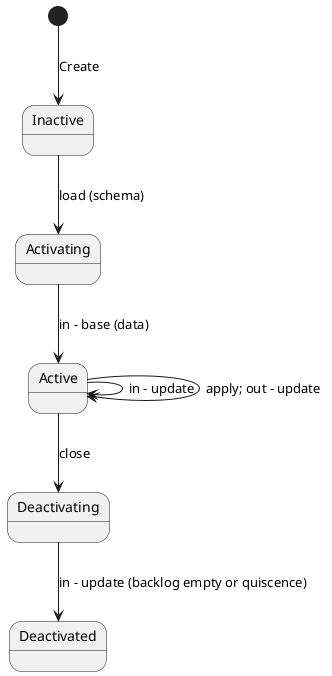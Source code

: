 @startuml

[*] --> Inactive: Create
Inactive --> Activating: load (schema)
Activating --> Active: in - base (data)
Active --> Active: in - update
Active --> Active: apply; out - update
Active --> Deactivating: close
Deactivating --> Deactivated: in - update (backlog empty or quiscence)
@enduml